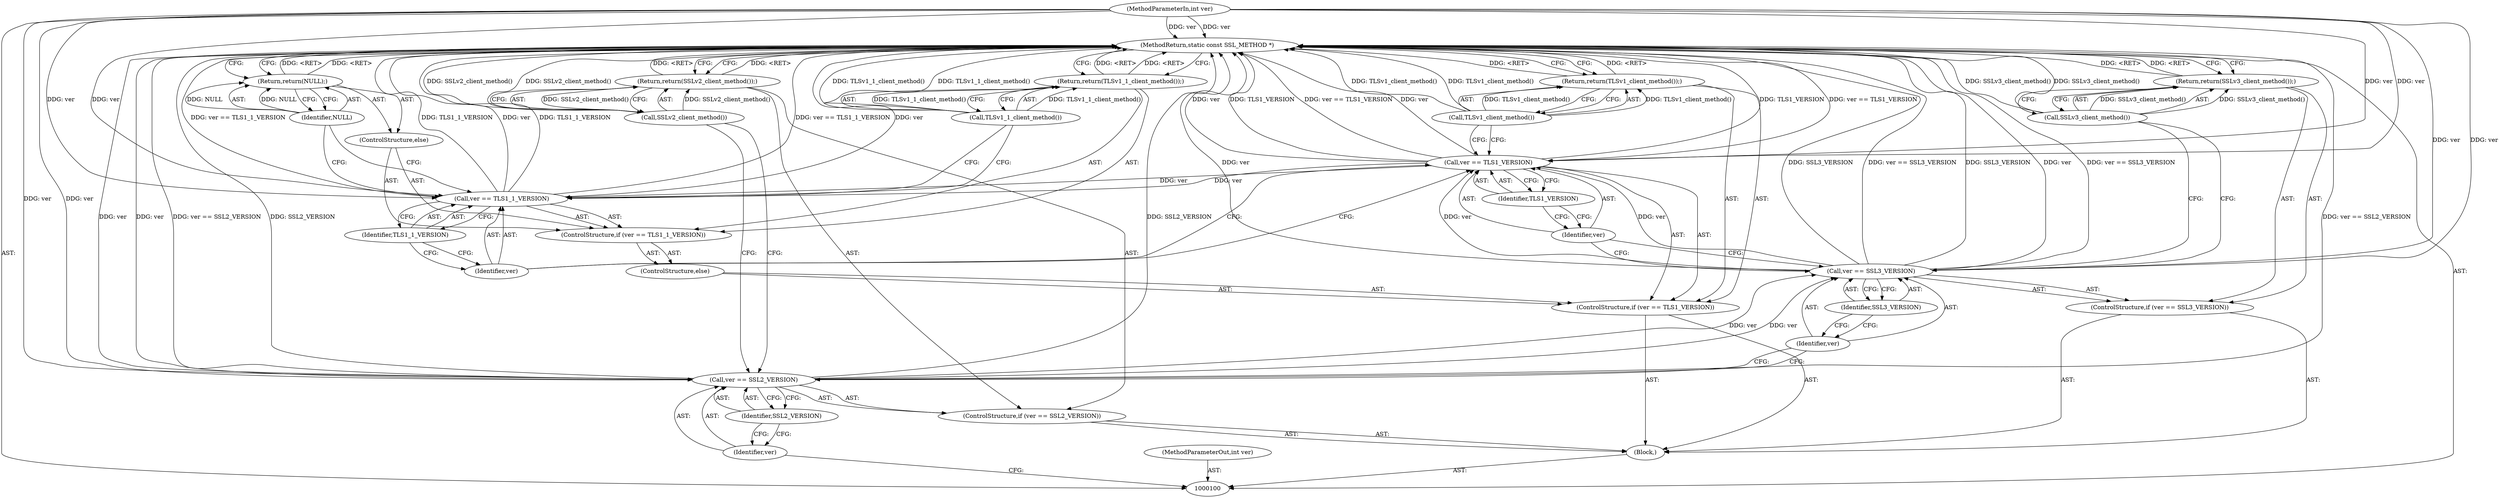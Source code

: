 digraph "0_openssl_26a59d9b46574e457870197dffa802871b4c8fc7" {
"1000131" [label="(MethodReturn,static const SSL_METHOD *)"];
"1000101" [label="(MethodParameterIn,int ver)"];
"1000154" [label="(MethodParameterOut,int ver)"];
"1000116" [label="(Call,ver == TLS1_VERSION)"];
"1000117" [label="(Identifier,ver)"];
"1000118" [label="(Identifier,TLS1_VERSION)"];
"1000115" [label="(ControlStructure,if (ver == TLS1_VERSION))"];
"1000119" [label="(Return,return(TLSv1_client_method());)"];
"1000120" [label="(Call,TLSv1_client_method())"];
"1000122" [label="(ControlStructure,if (ver == TLS1_1_VERSION))"];
"1000123" [label="(Call,ver == TLS1_1_VERSION)"];
"1000124" [label="(Identifier,ver)"];
"1000125" [label="(Identifier,TLS1_1_VERSION)"];
"1000121" [label="(ControlStructure,else)"];
"1000126" [label="(Return,return(TLSv1_1_client_method());)"];
"1000127" [label="(Call,TLSv1_1_client_method())"];
"1000128" [label="(ControlStructure,else)"];
"1000129" [label="(Return,return(NULL);)"];
"1000130" [label="(Identifier,NULL)"];
"1000102" [label="(Block,)"];
"1000104" [label="(Call,ver == SSL2_VERSION)"];
"1000105" [label="(Identifier,ver)"];
"1000106" [label="(Identifier,SSL2_VERSION)"];
"1000103" [label="(ControlStructure,if (ver == SSL2_VERSION))"];
"1000107" [label="(Return,return(SSLv2_client_method());)"];
"1000108" [label="(Call,SSLv2_client_method())"];
"1000110" [label="(Call,ver == SSL3_VERSION)"];
"1000111" [label="(Identifier,ver)"];
"1000112" [label="(Identifier,SSL3_VERSION)"];
"1000109" [label="(ControlStructure,if (ver == SSL3_VERSION))"];
"1000113" [label="(Return,return(SSLv3_client_method());)"];
"1000114" [label="(Call,SSLv3_client_method())"];
"1000131" -> "1000100"  [label="AST: "];
"1000131" -> "1000107"  [label="CFG: "];
"1000131" -> "1000113"  [label="CFG: "];
"1000131" -> "1000119"  [label="CFG: "];
"1000131" -> "1000126"  [label="CFG: "];
"1000131" -> "1000129"  [label="CFG: "];
"1000126" -> "1000131"  [label="DDG: <RET>"];
"1000119" -> "1000131"  [label="DDG: <RET>"];
"1000129" -> "1000131"  [label="DDG: <RET>"];
"1000116" -> "1000131"  [label="DDG: ver"];
"1000116" -> "1000131"  [label="DDG: TLS1_VERSION"];
"1000116" -> "1000131"  [label="DDG: ver == TLS1_VERSION"];
"1000123" -> "1000131"  [label="DDG: TLS1_1_VERSION"];
"1000123" -> "1000131"  [label="DDG: ver == TLS1_1_VERSION"];
"1000123" -> "1000131"  [label="DDG: ver"];
"1000108" -> "1000131"  [label="DDG: SSLv2_client_method()"];
"1000104" -> "1000131"  [label="DDG: ver == SSL2_VERSION"];
"1000104" -> "1000131"  [label="DDG: ver"];
"1000104" -> "1000131"  [label="DDG: SSL2_VERSION"];
"1000114" -> "1000131"  [label="DDG: SSLv3_client_method()"];
"1000127" -> "1000131"  [label="DDG: TLSv1_1_client_method()"];
"1000110" -> "1000131"  [label="DDG: SSL3_VERSION"];
"1000110" -> "1000131"  [label="DDG: ver == SSL3_VERSION"];
"1000110" -> "1000131"  [label="DDG: ver"];
"1000101" -> "1000131"  [label="DDG: ver"];
"1000120" -> "1000131"  [label="DDG: TLSv1_client_method()"];
"1000113" -> "1000131"  [label="DDG: <RET>"];
"1000107" -> "1000131"  [label="DDG: <RET>"];
"1000101" -> "1000100"  [label="AST: "];
"1000101" -> "1000131"  [label="DDG: ver"];
"1000101" -> "1000104"  [label="DDG: ver"];
"1000101" -> "1000110"  [label="DDG: ver"];
"1000101" -> "1000116"  [label="DDG: ver"];
"1000101" -> "1000123"  [label="DDG: ver"];
"1000154" -> "1000100"  [label="AST: "];
"1000116" -> "1000115"  [label="AST: "];
"1000116" -> "1000118"  [label="CFG: "];
"1000117" -> "1000116"  [label="AST: "];
"1000118" -> "1000116"  [label="AST: "];
"1000120" -> "1000116"  [label="CFG: "];
"1000124" -> "1000116"  [label="CFG: "];
"1000116" -> "1000131"  [label="DDG: ver"];
"1000116" -> "1000131"  [label="DDG: TLS1_VERSION"];
"1000116" -> "1000131"  [label="DDG: ver == TLS1_VERSION"];
"1000110" -> "1000116"  [label="DDG: ver"];
"1000101" -> "1000116"  [label="DDG: ver"];
"1000116" -> "1000123"  [label="DDG: ver"];
"1000117" -> "1000116"  [label="AST: "];
"1000117" -> "1000110"  [label="CFG: "];
"1000118" -> "1000117"  [label="CFG: "];
"1000118" -> "1000116"  [label="AST: "];
"1000118" -> "1000117"  [label="CFG: "];
"1000116" -> "1000118"  [label="CFG: "];
"1000115" -> "1000102"  [label="AST: "];
"1000116" -> "1000115"  [label="AST: "];
"1000119" -> "1000115"  [label="AST: "];
"1000121" -> "1000115"  [label="AST: "];
"1000119" -> "1000115"  [label="AST: "];
"1000119" -> "1000120"  [label="CFG: "];
"1000120" -> "1000119"  [label="AST: "];
"1000131" -> "1000119"  [label="CFG: "];
"1000119" -> "1000131"  [label="DDG: <RET>"];
"1000120" -> "1000119"  [label="DDG: TLSv1_client_method()"];
"1000120" -> "1000119"  [label="AST: "];
"1000120" -> "1000116"  [label="CFG: "];
"1000119" -> "1000120"  [label="CFG: "];
"1000120" -> "1000131"  [label="DDG: TLSv1_client_method()"];
"1000120" -> "1000119"  [label="DDG: TLSv1_client_method()"];
"1000122" -> "1000121"  [label="AST: "];
"1000123" -> "1000122"  [label="AST: "];
"1000126" -> "1000122"  [label="AST: "];
"1000128" -> "1000122"  [label="AST: "];
"1000123" -> "1000122"  [label="AST: "];
"1000123" -> "1000125"  [label="CFG: "];
"1000124" -> "1000123"  [label="AST: "];
"1000125" -> "1000123"  [label="AST: "];
"1000127" -> "1000123"  [label="CFG: "];
"1000130" -> "1000123"  [label="CFG: "];
"1000123" -> "1000131"  [label="DDG: TLS1_1_VERSION"];
"1000123" -> "1000131"  [label="DDG: ver == TLS1_1_VERSION"];
"1000123" -> "1000131"  [label="DDG: ver"];
"1000116" -> "1000123"  [label="DDG: ver"];
"1000101" -> "1000123"  [label="DDG: ver"];
"1000124" -> "1000123"  [label="AST: "];
"1000124" -> "1000116"  [label="CFG: "];
"1000125" -> "1000124"  [label="CFG: "];
"1000125" -> "1000123"  [label="AST: "];
"1000125" -> "1000124"  [label="CFG: "];
"1000123" -> "1000125"  [label="CFG: "];
"1000121" -> "1000115"  [label="AST: "];
"1000122" -> "1000121"  [label="AST: "];
"1000126" -> "1000122"  [label="AST: "];
"1000126" -> "1000127"  [label="CFG: "];
"1000127" -> "1000126"  [label="AST: "];
"1000131" -> "1000126"  [label="CFG: "];
"1000126" -> "1000131"  [label="DDG: <RET>"];
"1000127" -> "1000126"  [label="DDG: TLSv1_1_client_method()"];
"1000127" -> "1000126"  [label="AST: "];
"1000127" -> "1000123"  [label="CFG: "];
"1000126" -> "1000127"  [label="CFG: "];
"1000127" -> "1000131"  [label="DDG: TLSv1_1_client_method()"];
"1000127" -> "1000126"  [label="DDG: TLSv1_1_client_method()"];
"1000128" -> "1000122"  [label="AST: "];
"1000129" -> "1000128"  [label="AST: "];
"1000129" -> "1000128"  [label="AST: "];
"1000129" -> "1000130"  [label="CFG: "];
"1000130" -> "1000129"  [label="AST: "];
"1000131" -> "1000129"  [label="CFG: "];
"1000129" -> "1000131"  [label="DDG: <RET>"];
"1000130" -> "1000129"  [label="DDG: NULL"];
"1000130" -> "1000129"  [label="AST: "];
"1000130" -> "1000123"  [label="CFG: "];
"1000129" -> "1000130"  [label="CFG: "];
"1000130" -> "1000129"  [label="DDG: NULL"];
"1000102" -> "1000100"  [label="AST: "];
"1000103" -> "1000102"  [label="AST: "];
"1000109" -> "1000102"  [label="AST: "];
"1000115" -> "1000102"  [label="AST: "];
"1000104" -> "1000103"  [label="AST: "];
"1000104" -> "1000106"  [label="CFG: "];
"1000105" -> "1000104"  [label="AST: "];
"1000106" -> "1000104"  [label="AST: "];
"1000108" -> "1000104"  [label="CFG: "];
"1000111" -> "1000104"  [label="CFG: "];
"1000104" -> "1000131"  [label="DDG: ver == SSL2_VERSION"];
"1000104" -> "1000131"  [label="DDG: ver"];
"1000104" -> "1000131"  [label="DDG: SSL2_VERSION"];
"1000101" -> "1000104"  [label="DDG: ver"];
"1000104" -> "1000110"  [label="DDG: ver"];
"1000105" -> "1000104"  [label="AST: "];
"1000105" -> "1000100"  [label="CFG: "];
"1000106" -> "1000105"  [label="CFG: "];
"1000106" -> "1000104"  [label="AST: "];
"1000106" -> "1000105"  [label="CFG: "];
"1000104" -> "1000106"  [label="CFG: "];
"1000103" -> "1000102"  [label="AST: "];
"1000104" -> "1000103"  [label="AST: "];
"1000107" -> "1000103"  [label="AST: "];
"1000107" -> "1000103"  [label="AST: "];
"1000107" -> "1000108"  [label="CFG: "];
"1000108" -> "1000107"  [label="AST: "];
"1000131" -> "1000107"  [label="CFG: "];
"1000107" -> "1000131"  [label="DDG: <RET>"];
"1000108" -> "1000107"  [label="DDG: SSLv2_client_method()"];
"1000108" -> "1000107"  [label="AST: "];
"1000108" -> "1000104"  [label="CFG: "];
"1000107" -> "1000108"  [label="CFG: "];
"1000108" -> "1000131"  [label="DDG: SSLv2_client_method()"];
"1000108" -> "1000107"  [label="DDG: SSLv2_client_method()"];
"1000110" -> "1000109"  [label="AST: "];
"1000110" -> "1000112"  [label="CFG: "];
"1000111" -> "1000110"  [label="AST: "];
"1000112" -> "1000110"  [label="AST: "];
"1000114" -> "1000110"  [label="CFG: "];
"1000117" -> "1000110"  [label="CFG: "];
"1000110" -> "1000131"  [label="DDG: SSL3_VERSION"];
"1000110" -> "1000131"  [label="DDG: ver == SSL3_VERSION"];
"1000110" -> "1000131"  [label="DDG: ver"];
"1000104" -> "1000110"  [label="DDG: ver"];
"1000101" -> "1000110"  [label="DDG: ver"];
"1000110" -> "1000116"  [label="DDG: ver"];
"1000111" -> "1000110"  [label="AST: "];
"1000111" -> "1000104"  [label="CFG: "];
"1000112" -> "1000111"  [label="CFG: "];
"1000112" -> "1000110"  [label="AST: "];
"1000112" -> "1000111"  [label="CFG: "];
"1000110" -> "1000112"  [label="CFG: "];
"1000109" -> "1000102"  [label="AST: "];
"1000110" -> "1000109"  [label="AST: "];
"1000113" -> "1000109"  [label="AST: "];
"1000113" -> "1000109"  [label="AST: "];
"1000113" -> "1000114"  [label="CFG: "];
"1000114" -> "1000113"  [label="AST: "];
"1000131" -> "1000113"  [label="CFG: "];
"1000113" -> "1000131"  [label="DDG: <RET>"];
"1000114" -> "1000113"  [label="DDG: SSLv3_client_method()"];
"1000114" -> "1000113"  [label="AST: "];
"1000114" -> "1000110"  [label="CFG: "];
"1000113" -> "1000114"  [label="CFG: "];
"1000114" -> "1000131"  [label="DDG: SSLv3_client_method()"];
"1000114" -> "1000113"  [label="DDG: SSLv3_client_method()"];
}
